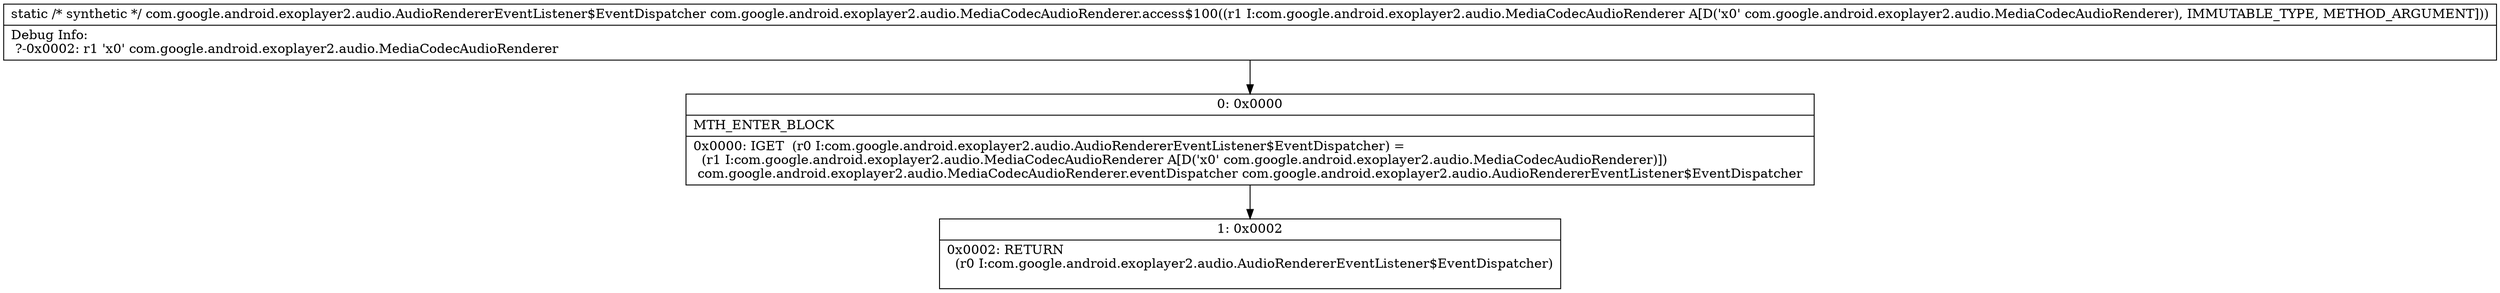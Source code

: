 digraph "CFG forcom.google.android.exoplayer2.audio.MediaCodecAudioRenderer.access$100(Lcom\/google\/android\/exoplayer2\/audio\/MediaCodecAudioRenderer;)Lcom\/google\/android\/exoplayer2\/audio\/AudioRendererEventListener$EventDispatcher;" {
Node_0 [shape=record,label="{0\:\ 0x0000|MTH_ENTER_BLOCK\l|0x0000: IGET  (r0 I:com.google.android.exoplayer2.audio.AudioRendererEventListener$EventDispatcher) = \l  (r1 I:com.google.android.exoplayer2.audio.MediaCodecAudioRenderer A[D('x0' com.google.android.exoplayer2.audio.MediaCodecAudioRenderer)])\l com.google.android.exoplayer2.audio.MediaCodecAudioRenderer.eventDispatcher com.google.android.exoplayer2.audio.AudioRendererEventListener$EventDispatcher \l}"];
Node_1 [shape=record,label="{1\:\ 0x0002|0x0002: RETURN  \l  (r0 I:com.google.android.exoplayer2.audio.AudioRendererEventListener$EventDispatcher)\l \l}"];
MethodNode[shape=record,label="{static \/* synthetic *\/ com.google.android.exoplayer2.audio.AudioRendererEventListener$EventDispatcher com.google.android.exoplayer2.audio.MediaCodecAudioRenderer.access$100((r1 I:com.google.android.exoplayer2.audio.MediaCodecAudioRenderer A[D('x0' com.google.android.exoplayer2.audio.MediaCodecAudioRenderer), IMMUTABLE_TYPE, METHOD_ARGUMENT]))  | Debug Info:\l  ?\-0x0002: r1 'x0' com.google.android.exoplayer2.audio.MediaCodecAudioRenderer\l}"];
MethodNode -> Node_0;
Node_0 -> Node_1;
}

